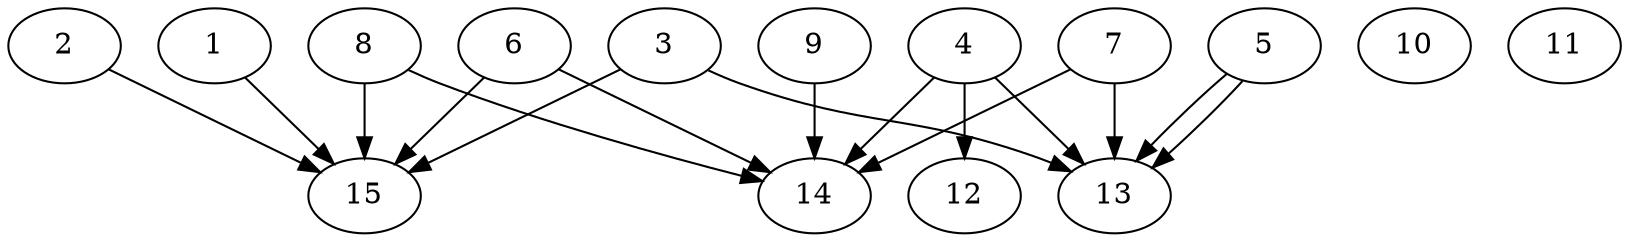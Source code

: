 // DAG automatically generated by daggen at Thu Oct  3 13:59:27 2019
// ./daggen --dot -n 15 --ccr 0.3 --fat 0.9 --regular 0.7 --density 0.7 --mindata 5242880 --maxdata 52428800 
digraph G {
  1 [size="34737493", alpha="0.18", expect_size="10421248"] 
  1 -> 15 [size ="10421248"]
  2 [size="120398507", alpha="0.19", expect_size="36119552"] 
  2 -> 15 [size ="36119552"]
  3 [size="78359893", alpha="0.11", expect_size="23507968"] 
  3 -> 13 [size ="23507968"]
  3 -> 15 [size ="23507968"]
  4 [size="169437867", alpha="0.09", expect_size="50831360"] 
  4 -> 12 [size ="50831360"]
  4 -> 13 [size ="50831360"]
  4 -> 14 [size ="50831360"]
  5 [size="79701333", alpha="0.10", expect_size="23910400"] 
  5 -> 13 [size ="23910400"]
  5 -> 13 [size ="23910400"]
  6 [size="169861120", alpha="0.05", expect_size="50958336"] 
  6 -> 14 [size ="50958336"]
  6 -> 15 [size ="50958336"]
  7 [size="135232853", alpha="0.06", expect_size="40569856"] 
  7 -> 13 [size ="40569856"]
  7 -> 14 [size ="40569856"]
  8 [size="73977173", alpha="0.11", expect_size="22193152"] 
  8 -> 14 [size ="22193152"]
  8 -> 15 [size ="22193152"]
  9 [size="130703360", alpha="0.18", expect_size="39211008"] 
  9 -> 14 [size ="39211008"]
  10 [size="73622187", alpha="0.10", expect_size="22086656"] 
  11 [size="132693333", alpha="0.16", expect_size="39808000"] 
  12 [size="117671253", alpha="0.01", expect_size="35301376"] 
  13 [size="107257173", alpha="0.17", expect_size="32177152"] 
  14 [size="38635520", alpha="0.05", expect_size="11590656"] 
  15 [size="110643200", alpha="0.10", expect_size="33192960"] 
}

